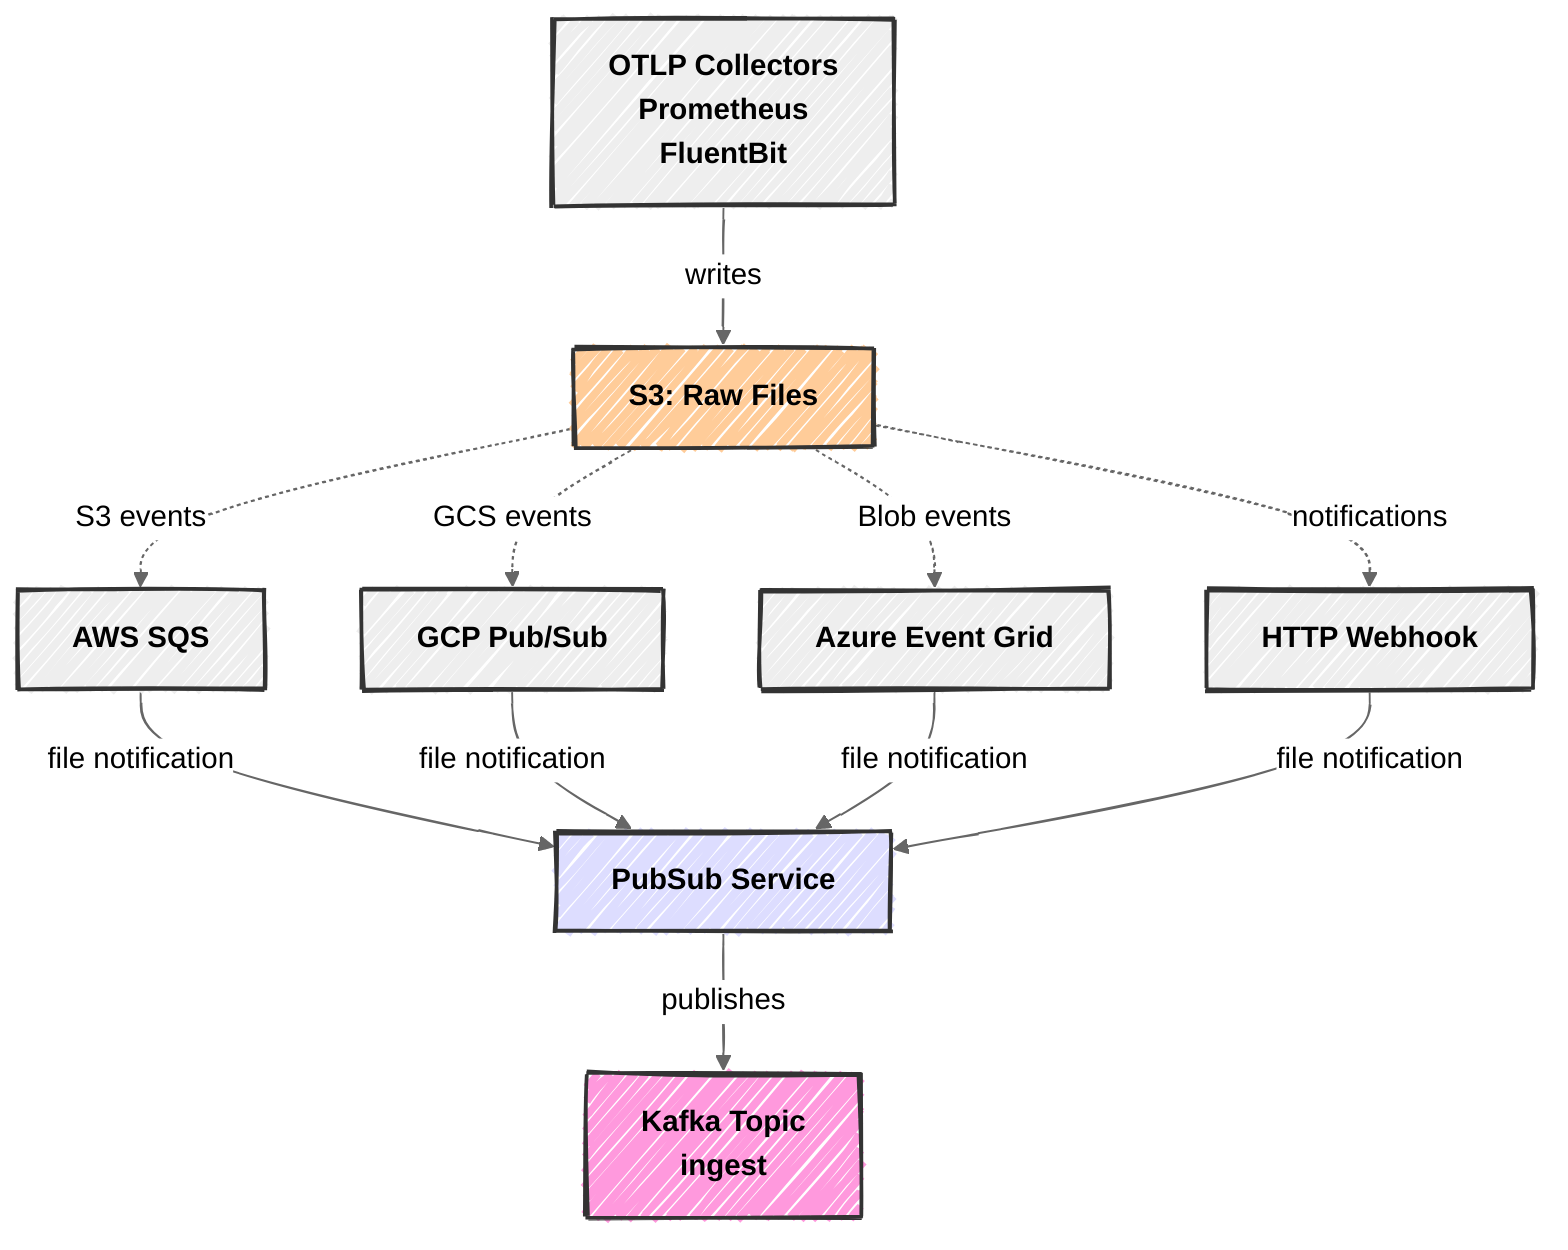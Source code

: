 ---
config:
  look: handDrawn
  theme: neutral
  flowchart:
    curve: basis
---
flowchart TB
    classDef external fill:#eee,stroke:#333,color:#000,font-weight:bold,stroke-width:2px
    classDef service fill:#ddf,stroke:#333,color:#000,font-weight:bold,stroke-width:2px
    classDef kafka fill:#f9d,stroke:#333,color:#000,font-weight:bold,stroke-width:2px
    classDef s3 fill:#fc9,stroke:#333,color:#000,font-weight:bold,stroke-width:2px

    %% External Data Sources
    collectors["OTLP Collectors<br/>Prometheus<br/>FluentBit"]:::external

    %% S3 Raw Storage
    raw_s3["S3: Raw Files"]:::s3

    %% Event Sources
    sqs["AWS SQS"]:::external
    pubsub_gcp["GCP Pub/Sub"]:::external
    eventgrid["Azure Event Grid"]:::external
    webhook["HTTP Webhook"]:::external

    %% PubSub Service
    pubsub["PubSub Service"]:::service

    %% Kafka Topics
    kafka_ingest["Kafka Topic<br/>ingest"]:::kafka

    %% Flow
    collectors -->|"writes"| raw_s3
    raw_s3 -.->|"S3 events"| sqs
    raw_s3 -.->|"GCS events"| pubsub_gcp
    raw_s3 -.->|"Blob events"| eventgrid
    raw_s3 -.->|"notifications"| webhook
    sqs -->|"file notification"| pubsub
    pubsub_gcp -->|"file notification"| pubsub
    eventgrid -->|"file notification"| pubsub
    webhook -->|"file notification"| pubsub
    pubsub -->|"publishes"| kafka_ingest